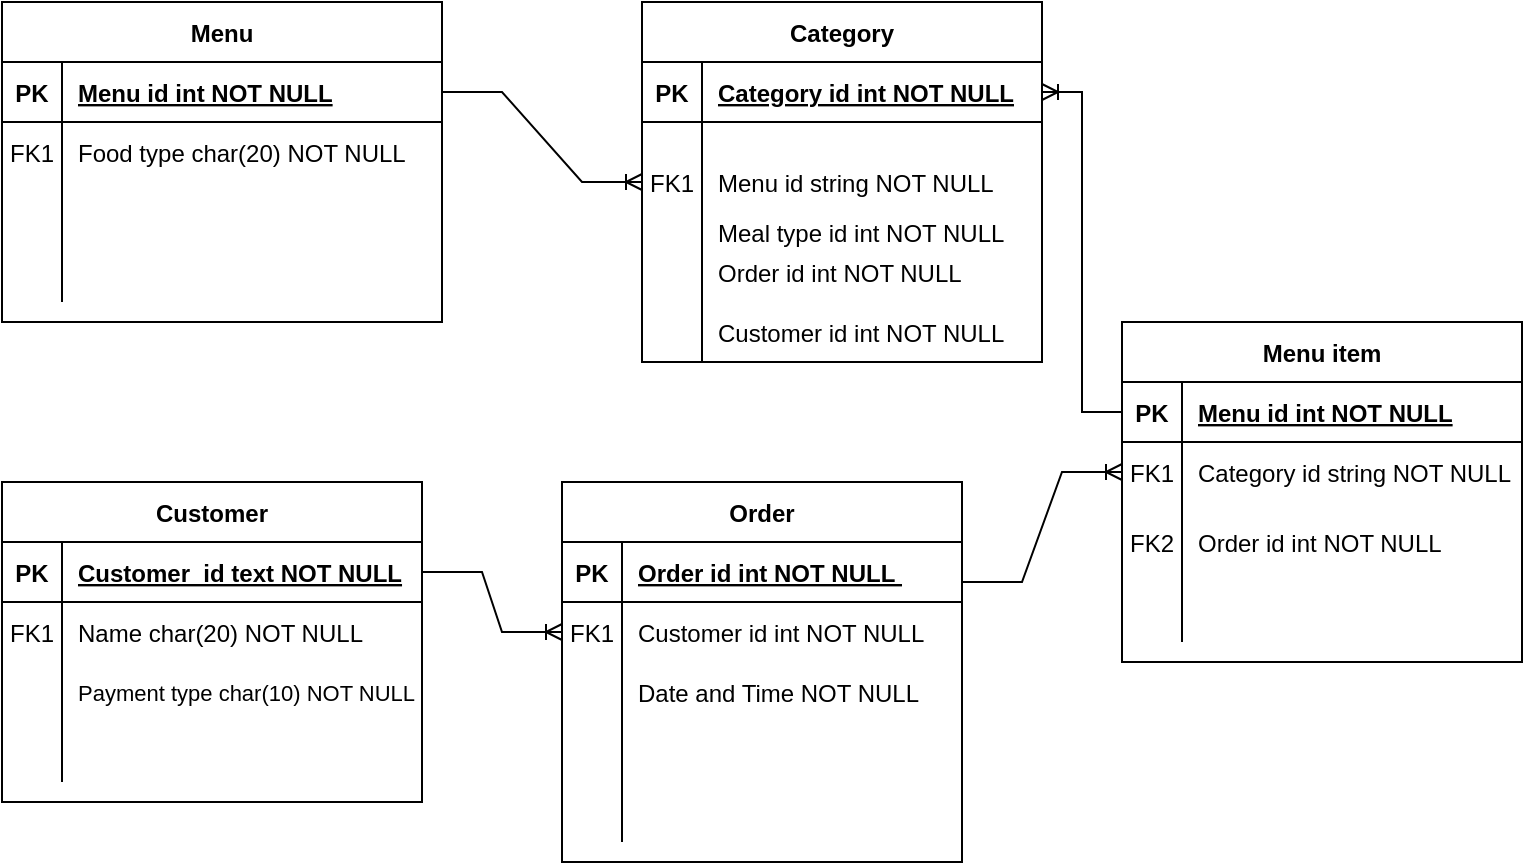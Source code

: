 <mxfile version="15.8.7" type="device"><diagram id="lomjesUdzWxQ1BBJU-I8" name="Page-1"><mxGraphModel dx="566" dy="668" grid="1" gridSize="10" guides="1" tooltips="1" connect="1" arrows="1" fold="1" page="1" pageScale="1" pageWidth="850" pageHeight="1100" math="0" shadow="0"><root><mxCell id="0"/><mxCell id="1" parent="0"/><mxCell id="KJ9oGjpsFPdn4-ex_dcp-5" value="Menu" style="shape=table;startSize=30;container=1;collapsible=1;childLayout=tableLayout;fixedRows=1;rowLines=0;fontStyle=1;align=center;resizeLast=1;" parent="1" vertex="1"><mxGeometry x="80" y="80" width="220" height="160" as="geometry"/></mxCell><mxCell id="KJ9oGjpsFPdn4-ex_dcp-6" value="" style="shape=partialRectangle;collapsible=0;dropTarget=0;pointerEvents=0;fillColor=none;top=0;left=0;bottom=1;right=0;points=[[0,0.5],[1,0.5]];portConstraint=eastwest;" parent="KJ9oGjpsFPdn4-ex_dcp-5" vertex="1"><mxGeometry y="30" width="220" height="30" as="geometry"/></mxCell><mxCell id="KJ9oGjpsFPdn4-ex_dcp-7" value="PK" style="shape=partialRectangle;connectable=0;fillColor=none;top=0;left=0;bottom=0;right=0;fontStyle=1;overflow=hidden;" parent="KJ9oGjpsFPdn4-ex_dcp-6" vertex="1"><mxGeometry width="30" height="30" as="geometry"><mxRectangle width="30" height="30" as="alternateBounds"/></mxGeometry></mxCell><mxCell id="KJ9oGjpsFPdn4-ex_dcp-8" value="Menu id int NOT NULL" style="shape=partialRectangle;connectable=0;fillColor=none;top=0;left=0;bottom=0;right=0;align=left;spacingLeft=6;fontStyle=5;overflow=hidden;" parent="KJ9oGjpsFPdn4-ex_dcp-6" vertex="1"><mxGeometry x="30" width="190" height="30" as="geometry"><mxRectangle width="190" height="30" as="alternateBounds"/></mxGeometry></mxCell><mxCell id="KJ9oGjpsFPdn4-ex_dcp-9" value="" style="shape=partialRectangle;collapsible=0;dropTarget=0;pointerEvents=0;fillColor=none;top=0;left=0;bottom=0;right=0;points=[[0,0.5],[1,0.5]];portConstraint=eastwest;" parent="KJ9oGjpsFPdn4-ex_dcp-5" vertex="1"><mxGeometry y="60" width="220" height="30" as="geometry"/></mxCell><mxCell id="KJ9oGjpsFPdn4-ex_dcp-10" value="FK1" style="shape=partialRectangle;connectable=0;fillColor=none;top=0;left=0;bottom=0;right=0;editable=1;overflow=hidden;" parent="KJ9oGjpsFPdn4-ex_dcp-9" vertex="1"><mxGeometry width="30" height="30" as="geometry"><mxRectangle width="30" height="30" as="alternateBounds"/></mxGeometry></mxCell><mxCell id="KJ9oGjpsFPdn4-ex_dcp-11" value="Food type char(20) NOT NULL" style="shape=partialRectangle;connectable=0;fillColor=none;top=0;left=0;bottom=0;right=0;align=left;spacingLeft=6;overflow=hidden;" parent="KJ9oGjpsFPdn4-ex_dcp-9" vertex="1"><mxGeometry x="30" width="190" height="30" as="geometry"><mxRectangle width="190" height="30" as="alternateBounds"/></mxGeometry></mxCell><mxCell id="KJ9oGjpsFPdn4-ex_dcp-12" value="" style="shape=partialRectangle;collapsible=0;dropTarget=0;pointerEvents=0;fillColor=none;top=0;left=0;bottom=0;right=0;points=[[0,0.5],[1,0.5]];portConstraint=eastwest;" parent="KJ9oGjpsFPdn4-ex_dcp-5" vertex="1"><mxGeometry y="90" width="220" height="30" as="geometry"/></mxCell><mxCell id="KJ9oGjpsFPdn4-ex_dcp-13" value="" style="shape=partialRectangle;connectable=0;fillColor=none;top=0;left=0;bottom=0;right=0;editable=1;overflow=hidden;" parent="KJ9oGjpsFPdn4-ex_dcp-12" vertex="1"><mxGeometry width="30" height="30" as="geometry"><mxRectangle width="30" height="30" as="alternateBounds"/></mxGeometry></mxCell><mxCell id="KJ9oGjpsFPdn4-ex_dcp-14" value="" style="shape=partialRectangle;connectable=0;fillColor=none;top=0;left=0;bottom=0;right=0;align=left;spacingLeft=6;overflow=hidden;" parent="KJ9oGjpsFPdn4-ex_dcp-12" vertex="1"><mxGeometry x="30" width="190" height="30" as="geometry"><mxRectangle width="190" height="30" as="alternateBounds"/></mxGeometry></mxCell><mxCell id="KJ9oGjpsFPdn4-ex_dcp-15" value="" style="shape=partialRectangle;collapsible=0;dropTarget=0;pointerEvents=0;fillColor=none;top=0;left=0;bottom=0;right=0;points=[[0,0.5],[1,0.5]];portConstraint=eastwest;" parent="KJ9oGjpsFPdn4-ex_dcp-5" vertex="1"><mxGeometry y="120" width="220" height="30" as="geometry"/></mxCell><mxCell id="KJ9oGjpsFPdn4-ex_dcp-16" value="" style="shape=partialRectangle;connectable=0;fillColor=none;top=0;left=0;bottom=0;right=0;editable=1;overflow=hidden;" parent="KJ9oGjpsFPdn4-ex_dcp-15" vertex="1"><mxGeometry width="30" height="30" as="geometry"><mxRectangle width="30" height="30" as="alternateBounds"/></mxGeometry></mxCell><mxCell id="KJ9oGjpsFPdn4-ex_dcp-17" value="" style="shape=partialRectangle;connectable=0;fillColor=none;top=0;left=0;bottom=0;right=0;align=left;spacingLeft=6;overflow=hidden;" parent="KJ9oGjpsFPdn4-ex_dcp-15" vertex="1"><mxGeometry x="30" width="190" height="30" as="geometry"><mxRectangle width="190" height="30" as="alternateBounds"/></mxGeometry></mxCell><mxCell id="KJ9oGjpsFPdn4-ex_dcp-32" value="Order" style="shape=table;startSize=30;container=1;collapsible=1;childLayout=tableLayout;fixedRows=1;rowLines=0;fontStyle=1;align=center;resizeLast=1;" parent="1" vertex="1"><mxGeometry x="360" y="320" width="200" height="190" as="geometry"/></mxCell><mxCell id="KJ9oGjpsFPdn4-ex_dcp-33" value="" style="shape=partialRectangle;collapsible=0;dropTarget=0;pointerEvents=0;fillColor=none;top=0;left=0;bottom=1;right=0;points=[[0,0.5],[1,0.5]];portConstraint=eastwest;" parent="KJ9oGjpsFPdn4-ex_dcp-32" vertex="1"><mxGeometry y="30" width="200" height="30" as="geometry"/></mxCell><mxCell id="KJ9oGjpsFPdn4-ex_dcp-34" value="PK" style="shape=partialRectangle;connectable=0;fillColor=none;top=0;left=0;bottom=0;right=0;fontStyle=1;overflow=hidden;" parent="KJ9oGjpsFPdn4-ex_dcp-33" vertex="1"><mxGeometry width="30" height="30" as="geometry"><mxRectangle width="30" height="30" as="alternateBounds"/></mxGeometry></mxCell><mxCell id="KJ9oGjpsFPdn4-ex_dcp-35" value="Order id int NOT NULL " style="shape=partialRectangle;connectable=0;fillColor=none;top=0;left=0;bottom=0;right=0;align=left;spacingLeft=6;fontStyle=5;overflow=hidden;" parent="KJ9oGjpsFPdn4-ex_dcp-33" vertex="1"><mxGeometry x="30" width="170" height="30" as="geometry"><mxRectangle width="170" height="30" as="alternateBounds"/></mxGeometry></mxCell><mxCell id="rY0iXeK-YJO8eAdxOKYe-46" value="" style="shape=partialRectangle;collapsible=0;dropTarget=0;pointerEvents=0;fillColor=none;top=0;left=0;bottom=0;right=0;points=[[0,0.5],[1,0.5]];portConstraint=eastwest;" vertex="1" parent="KJ9oGjpsFPdn4-ex_dcp-32"><mxGeometry y="60" width="200" height="30" as="geometry"/></mxCell><mxCell id="rY0iXeK-YJO8eAdxOKYe-47" value="FK1" style="shape=partialRectangle;connectable=0;fillColor=none;top=0;left=0;bottom=0;right=0;editable=1;overflow=hidden;" vertex="1" parent="rY0iXeK-YJO8eAdxOKYe-46"><mxGeometry width="30" height="30" as="geometry"><mxRectangle width="30" height="30" as="alternateBounds"/></mxGeometry></mxCell><mxCell id="rY0iXeK-YJO8eAdxOKYe-48" value="Customer id int NOT NULL" style="shape=partialRectangle;connectable=0;fillColor=none;top=0;left=0;bottom=0;right=0;align=left;spacingLeft=6;overflow=hidden;" vertex="1" parent="rY0iXeK-YJO8eAdxOKYe-46"><mxGeometry x="30" width="170" height="30" as="geometry"><mxRectangle width="170" height="30" as="alternateBounds"/></mxGeometry></mxCell><mxCell id="KJ9oGjpsFPdn4-ex_dcp-39" value="" style="shape=partialRectangle;collapsible=0;dropTarget=0;pointerEvents=0;fillColor=none;top=0;left=0;bottom=0;right=0;points=[[0,0.5],[1,0.5]];portConstraint=eastwest;" parent="KJ9oGjpsFPdn4-ex_dcp-32" vertex="1"><mxGeometry y="90" width="200" height="30" as="geometry"/></mxCell><mxCell id="KJ9oGjpsFPdn4-ex_dcp-40" value="" style="shape=partialRectangle;connectable=0;fillColor=none;top=0;left=0;bottom=0;right=0;editable=1;overflow=hidden;" parent="KJ9oGjpsFPdn4-ex_dcp-39" vertex="1"><mxGeometry width="30" height="30" as="geometry"><mxRectangle width="30" height="30" as="alternateBounds"/></mxGeometry></mxCell><mxCell id="KJ9oGjpsFPdn4-ex_dcp-41" value="Date and Time NOT NULL" style="shape=partialRectangle;connectable=0;fillColor=none;top=0;left=0;bottom=0;right=0;align=left;spacingLeft=6;overflow=hidden;" parent="KJ9oGjpsFPdn4-ex_dcp-39" vertex="1"><mxGeometry x="30" width="170" height="30" as="geometry"><mxRectangle width="170" height="30" as="alternateBounds"/></mxGeometry></mxCell><mxCell id="KJ9oGjpsFPdn4-ex_dcp-36" value="" style="shape=partialRectangle;collapsible=0;dropTarget=0;pointerEvents=0;fillColor=none;top=0;left=0;bottom=0;right=0;points=[[0,0.5],[1,0.5]];portConstraint=eastwest;" parent="KJ9oGjpsFPdn4-ex_dcp-32" vertex="1"><mxGeometry y="120" width="200" height="30" as="geometry"/></mxCell><mxCell id="KJ9oGjpsFPdn4-ex_dcp-37" value="" style="shape=partialRectangle;connectable=0;fillColor=none;top=0;left=0;bottom=0;right=0;editable=1;overflow=hidden;" parent="KJ9oGjpsFPdn4-ex_dcp-36" vertex="1"><mxGeometry width="30" height="30" as="geometry"><mxRectangle width="30" height="30" as="alternateBounds"/></mxGeometry></mxCell><mxCell id="KJ9oGjpsFPdn4-ex_dcp-38" value="" style="shape=partialRectangle;connectable=0;fillColor=none;top=0;left=0;bottom=0;right=0;align=left;spacingLeft=6;overflow=hidden;" parent="KJ9oGjpsFPdn4-ex_dcp-36" vertex="1"><mxGeometry x="30" width="170" height="30" as="geometry"><mxRectangle width="170" height="30" as="alternateBounds"/></mxGeometry></mxCell><mxCell id="KJ9oGjpsFPdn4-ex_dcp-42" value="" style="shape=partialRectangle;collapsible=0;dropTarget=0;pointerEvents=0;fillColor=none;top=0;left=0;bottom=0;right=0;points=[[0,0.5],[1,0.5]];portConstraint=eastwest;" parent="KJ9oGjpsFPdn4-ex_dcp-32" vertex="1"><mxGeometry y="150" width="200" height="30" as="geometry"/></mxCell><mxCell id="KJ9oGjpsFPdn4-ex_dcp-43" value="" style="shape=partialRectangle;connectable=0;fillColor=none;top=0;left=0;bottom=0;right=0;editable=1;overflow=hidden;" parent="KJ9oGjpsFPdn4-ex_dcp-42" vertex="1"><mxGeometry width="30" height="30" as="geometry"><mxRectangle width="30" height="30" as="alternateBounds"/></mxGeometry></mxCell><mxCell id="KJ9oGjpsFPdn4-ex_dcp-44" value="" style="shape=partialRectangle;connectable=0;fillColor=none;top=0;left=0;bottom=0;right=0;align=left;spacingLeft=6;overflow=hidden;" parent="KJ9oGjpsFPdn4-ex_dcp-42" vertex="1"><mxGeometry x="30" width="170" height="30" as="geometry"><mxRectangle width="170" height="30" as="alternateBounds"/></mxGeometry></mxCell><mxCell id="rY0iXeK-YJO8eAdxOKYe-2" value="Category" style="shape=table;startSize=30;container=1;collapsible=1;childLayout=tableLayout;fixedRows=1;rowLines=0;fontStyle=1;align=center;resizeLast=1;" vertex="1" parent="1"><mxGeometry x="400" y="80" width="200" height="180" as="geometry"/></mxCell><mxCell id="rY0iXeK-YJO8eAdxOKYe-3" value="" style="shape=partialRectangle;collapsible=0;dropTarget=0;pointerEvents=0;fillColor=none;top=0;left=0;bottom=1;right=0;points=[[0,0.5],[1,0.5]];portConstraint=eastwest;" vertex="1" parent="rY0iXeK-YJO8eAdxOKYe-2"><mxGeometry y="30" width="200" height="30" as="geometry"/></mxCell><mxCell id="rY0iXeK-YJO8eAdxOKYe-4" value="PK" style="shape=partialRectangle;connectable=0;fillColor=none;top=0;left=0;bottom=0;right=0;fontStyle=1;overflow=hidden;" vertex="1" parent="rY0iXeK-YJO8eAdxOKYe-3"><mxGeometry width="30" height="30" as="geometry"><mxRectangle width="30" height="30" as="alternateBounds"/></mxGeometry></mxCell><mxCell id="rY0iXeK-YJO8eAdxOKYe-5" value="Category id int NOT NULL" style="shape=partialRectangle;connectable=0;fillColor=none;top=0;left=0;bottom=0;right=0;align=left;spacingLeft=6;fontStyle=5;overflow=hidden;" vertex="1" parent="rY0iXeK-YJO8eAdxOKYe-3"><mxGeometry x="30" width="170" height="30" as="geometry"><mxRectangle width="170" height="30" as="alternateBounds"/></mxGeometry></mxCell><mxCell id="rY0iXeK-YJO8eAdxOKYe-6" value="" style="shape=partialRectangle;collapsible=0;dropTarget=0;pointerEvents=0;fillColor=none;top=0;left=0;bottom=0;right=0;points=[[0,0.5],[1,0.5]];portConstraint=eastwest;" vertex="1" parent="rY0iXeK-YJO8eAdxOKYe-2"><mxGeometry y="60" width="200" height="60" as="geometry"/></mxCell><mxCell id="rY0iXeK-YJO8eAdxOKYe-7" value="FK1" style="shape=partialRectangle;connectable=0;fillColor=none;top=0;left=0;bottom=0;right=0;editable=1;overflow=hidden;" vertex="1" parent="rY0iXeK-YJO8eAdxOKYe-6"><mxGeometry width="30" height="60" as="geometry"><mxRectangle width="30" height="60" as="alternateBounds"/></mxGeometry></mxCell><mxCell id="rY0iXeK-YJO8eAdxOKYe-8" value="Menu id string NOT NULL" style="shape=partialRectangle;connectable=0;fillColor=none;top=0;left=0;bottom=0;right=0;align=left;spacingLeft=6;overflow=hidden;" vertex="1" parent="rY0iXeK-YJO8eAdxOKYe-6"><mxGeometry x="30" width="170" height="60" as="geometry"><mxRectangle width="170" height="60" as="alternateBounds"/></mxGeometry></mxCell><mxCell id="rY0iXeK-YJO8eAdxOKYe-12" value="" style="shape=partialRectangle;collapsible=0;dropTarget=0;pointerEvents=0;fillColor=none;top=0;left=0;bottom=0;right=0;points=[[0,0.5],[1,0.5]];portConstraint=eastwest;" vertex="1" parent="rY0iXeK-YJO8eAdxOKYe-2"><mxGeometry y="120" width="200" height="30" as="geometry"/></mxCell><mxCell id="rY0iXeK-YJO8eAdxOKYe-13" value="" style="shape=partialRectangle;connectable=0;fillColor=none;top=0;left=0;bottom=0;right=0;editable=1;overflow=hidden;" vertex="1" parent="rY0iXeK-YJO8eAdxOKYe-12"><mxGeometry width="30" height="30" as="geometry"><mxRectangle width="30" height="30" as="alternateBounds"/></mxGeometry></mxCell><mxCell id="rY0iXeK-YJO8eAdxOKYe-14" value="Order id int NOT NULL" style="shape=partialRectangle;connectable=0;fillColor=none;top=0;left=0;bottom=0;right=0;align=left;spacingLeft=6;overflow=hidden;" vertex="1" parent="rY0iXeK-YJO8eAdxOKYe-12"><mxGeometry x="30" width="170" height="30" as="geometry"><mxRectangle width="170" height="30" as="alternateBounds"/></mxGeometry></mxCell><mxCell id="rY0iXeK-YJO8eAdxOKYe-9" value="" style="shape=partialRectangle;collapsible=0;dropTarget=0;pointerEvents=0;fillColor=none;top=0;left=0;bottom=0;right=0;points=[[0,0.5],[1,0.5]];portConstraint=eastwest;" vertex="1" parent="rY0iXeK-YJO8eAdxOKYe-2"><mxGeometry y="150" width="200" height="30" as="geometry"/></mxCell><mxCell id="rY0iXeK-YJO8eAdxOKYe-10" value="" style="shape=partialRectangle;connectable=0;fillColor=none;top=0;left=0;bottom=0;right=0;editable=1;overflow=hidden;" vertex="1" parent="rY0iXeK-YJO8eAdxOKYe-9"><mxGeometry width="30" height="30" as="geometry"><mxRectangle width="30" height="30" as="alternateBounds"/></mxGeometry></mxCell><mxCell id="rY0iXeK-YJO8eAdxOKYe-11" value="Customer id int NOT NULL" style="shape=partialRectangle;connectable=0;fillColor=none;top=0;left=0;bottom=0;right=0;align=left;spacingLeft=6;overflow=hidden;" vertex="1" parent="rY0iXeK-YJO8eAdxOKYe-9"><mxGeometry x="30" width="170" height="30" as="geometry"><mxRectangle width="170" height="30" as="alternateBounds"/></mxGeometry></mxCell><mxCell id="rY0iXeK-YJO8eAdxOKYe-28" value="Customer" style="shape=table;startSize=30;container=1;collapsible=1;childLayout=tableLayout;fixedRows=1;rowLines=0;fontStyle=1;align=center;resizeLast=1;" vertex="1" parent="1"><mxGeometry x="80" y="320" width="210" height="160" as="geometry"/></mxCell><mxCell id="rY0iXeK-YJO8eAdxOKYe-29" value="" style="shape=partialRectangle;collapsible=0;dropTarget=0;pointerEvents=0;fillColor=none;top=0;left=0;bottom=1;right=0;points=[[0,0.5],[1,0.5]];portConstraint=eastwest;" vertex="1" parent="rY0iXeK-YJO8eAdxOKYe-28"><mxGeometry y="30" width="210" height="30" as="geometry"/></mxCell><mxCell id="rY0iXeK-YJO8eAdxOKYe-30" value="PK" style="shape=partialRectangle;connectable=0;fillColor=none;top=0;left=0;bottom=0;right=0;fontStyle=1;overflow=hidden;" vertex="1" parent="rY0iXeK-YJO8eAdxOKYe-29"><mxGeometry width="30" height="30" as="geometry"><mxRectangle width="30" height="30" as="alternateBounds"/></mxGeometry></mxCell><mxCell id="rY0iXeK-YJO8eAdxOKYe-31" value="Customer_id text NOT NULL" style="shape=partialRectangle;connectable=0;fillColor=none;top=0;left=0;bottom=0;right=0;align=left;spacingLeft=6;fontStyle=5;overflow=hidden;" vertex="1" parent="rY0iXeK-YJO8eAdxOKYe-29"><mxGeometry x="30" width="180" height="30" as="geometry"><mxRectangle width="180" height="30" as="alternateBounds"/></mxGeometry></mxCell><mxCell id="rY0iXeK-YJO8eAdxOKYe-32" value="" style="shape=partialRectangle;collapsible=0;dropTarget=0;pointerEvents=0;fillColor=none;top=0;left=0;bottom=0;right=0;points=[[0,0.5],[1,0.5]];portConstraint=eastwest;" vertex="1" parent="rY0iXeK-YJO8eAdxOKYe-28"><mxGeometry y="60" width="210" height="30" as="geometry"/></mxCell><mxCell id="rY0iXeK-YJO8eAdxOKYe-33" value="FK1" style="shape=partialRectangle;connectable=0;fillColor=none;top=0;left=0;bottom=0;right=0;editable=1;overflow=hidden;" vertex="1" parent="rY0iXeK-YJO8eAdxOKYe-32"><mxGeometry width="30" height="30" as="geometry"><mxRectangle width="30" height="30" as="alternateBounds"/></mxGeometry></mxCell><mxCell id="rY0iXeK-YJO8eAdxOKYe-34" value="Name char(20) NOT NULL" style="shape=partialRectangle;connectable=0;fillColor=none;top=0;left=0;bottom=0;right=0;align=left;spacingLeft=6;overflow=hidden;" vertex="1" parent="rY0iXeK-YJO8eAdxOKYe-32"><mxGeometry x="30" width="180" height="30" as="geometry"><mxRectangle width="180" height="30" as="alternateBounds"/></mxGeometry></mxCell><mxCell id="rY0iXeK-YJO8eAdxOKYe-35" value="" style="shape=partialRectangle;collapsible=0;dropTarget=0;pointerEvents=0;fillColor=none;top=0;left=0;bottom=0;right=0;points=[[0,0.5],[1,0.5]];portConstraint=eastwest;" vertex="1" parent="rY0iXeK-YJO8eAdxOKYe-28"><mxGeometry y="90" width="210" height="30" as="geometry"/></mxCell><mxCell id="rY0iXeK-YJO8eAdxOKYe-36" value="" style="shape=partialRectangle;connectable=0;fillColor=none;top=0;left=0;bottom=0;right=0;editable=1;overflow=hidden;" vertex="1" parent="rY0iXeK-YJO8eAdxOKYe-35"><mxGeometry width="30" height="30" as="geometry"><mxRectangle width="30" height="30" as="alternateBounds"/></mxGeometry></mxCell><mxCell id="rY0iXeK-YJO8eAdxOKYe-37" value="Payment type char(10) NOT NULL" style="shape=partialRectangle;connectable=0;fillColor=none;top=0;left=0;bottom=0;right=0;align=left;spacingLeft=6;overflow=hidden;fontSize=11;" vertex="1" parent="rY0iXeK-YJO8eAdxOKYe-35"><mxGeometry x="30" width="180" height="30" as="geometry"><mxRectangle width="180" height="30" as="alternateBounds"/></mxGeometry></mxCell><mxCell id="rY0iXeK-YJO8eAdxOKYe-38" value="" style="shape=partialRectangle;collapsible=0;dropTarget=0;pointerEvents=0;fillColor=none;top=0;left=0;bottom=0;right=0;points=[[0,0.5],[1,0.5]];portConstraint=eastwest;" vertex="1" parent="rY0iXeK-YJO8eAdxOKYe-28"><mxGeometry y="120" width="210" height="30" as="geometry"/></mxCell><mxCell id="rY0iXeK-YJO8eAdxOKYe-39" value="" style="shape=partialRectangle;connectable=0;fillColor=none;top=0;left=0;bottom=0;right=0;editable=1;overflow=hidden;" vertex="1" parent="rY0iXeK-YJO8eAdxOKYe-38"><mxGeometry width="30" height="30" as="geometry"><mxRectangle width="30" height="30" as="alternateBounds"/></mxGeometry></mxCell><mxCell id="rY0iXeK-YJO8eAdxOKYe-40" value="" style="shape=partialRectangle;connectable=0;fillColor=none;top=0;left=0;bottom=0;right=0;align=left;spacingLeft=6;overflow=hidden;" vertex="1" parent="rY0iXeK-YJO8eAdxOKYe-38"><mxGeometry x="30" width="180" height="30" as="geometry"><mxRectangle width="180" height="30" as="alternateBounds"/></mxGeometry></mxCell><mxCell id="rY0iXeK-YJO8eAdxOKYe-41" value="Meal type id int NOT NULL" style="shape=partialRectangle;connectable=0;fillColor=none;top=0;left=0;bottom=0;right=0;align=left;spacingLeft=6;overflow=hidden;" vertex="1" parent="1"><mxGeometry x="430" y="180" width="210" height="30" as="geometry"><mxRectangle width="210" height="30" as="alternateBounds"/></mxGeometry></mxCell><mxCell id="rY0iXeK-YJO8eAdxOKYe-50" value="Menu item" style="shape=table;startSize=30;container=1;collapsible=1;childLayout=tableLayout;fixedRows=1;rowLines=0;fontStyle=1;align=center;resizeLast=1;" vertex="1" parent="1"><mxGeometry x="640" y="240" width="200" height="170" as="geometry"/></mxCell><mxCell id="rY0iXeK-YJO8eAdxOKYe-51" value="" style="shape=partialRectangle;collapsible=0;dropTarget=0;pointerEvents=0;fillColor=none;top=0;left=0;bottom=1;right=0;points=[[0,0.5],[1,0.5]];portConstraint=eastwest;" vertex="1" parent="rY0iXeK-YJO8eAdxOKYe-50"><mxGeometry y="30" width="200" height="30" as="geometry"/></mxCell><mxCell id="rY0iXeK-YJO8eAdxOKYe-52" value="PK" style="shape=partialRectangle;connectable=0;fillColor=none;top=0;left=0;bottom=0;right=0;fontStyle=1;overflow=hidden;" vertex="1" parent="rY0iXeK-YJO8eAdxOKYe-51"><mxGeometry width="30" height="30" as="geometry"><mxRectangle width="30" height="30" as="alternateBounds"/></mxGeometry></mxCell><mxCell id="rY0iXeK-YJO8eAdxOKYe-53" value="Menu id int NOT NULL" style="shape=partialRectangle;connectable=0;fillColor=none;top=0;left=0;bottom=0;right=0;align=left;spacingLeft=6;fontStyle=5;overflow=hidden;" vertex="1" parent="rY0iXeK-YJO8eAdxOKYe-51"><mxGeometry x="30" width="170" height="30" as="geometry"><mxRectangle width="170" height="30" as="alternateBounds"/></mxGeometry></mxCell><mxCell id="rY0iXeK-YJO8eAdxOKYe-60" value="" style="shape=partialRectangle;collapsible=0;dropTarget=0;pointerEvents=0;fillColor=none;top=0;left=0;bottom=0;right=0;points=[[0,0.5],[1,0.5]];portConstraint=eastwest;" vertex="1" parent="rY0iXeK-YJO8eAdxOKYe-50"><mxGeometry y="60" width="200" height="30" as="geometry"/></mxCell><mxCell id="rY0iXeK-YJO8eAdxOKYe-61" value="FK1" style="shape=partialRectangle;connectable=0;fillColor=none;top=0;left=0;bottom=0;right=0;editable=1;overflow=hidden;" vertex="1" parent="rY0iXeK-YJO8eAdxOKYe-60"><mxGeometry width="30" height="30" as="geometry"><mxRectangle width="30" height="30" as="alternateBounds"/></mxGeometry></mxCell><mxCell id="rY0iXeK-YJO8eAdxOKYe-62" value="Category id string NOT NULL" style="shape=partialRectangle;connectable=0;fillColor=none;top=0;left=0;bottom=0;right=0;align=left;spacingLeft=6;overflow=hidden;" vertex="1" parent="rY0iXeK-YJO8eAdxOKYe-60"><mxGeometry x="30" width="170" height="30" as="geometry"><mxRectangle width="170" height="30" as="alternateBounds"/></mxGeometry></mxCell><mxCell id="rY0iXeK-YJO8eAdxOKYe-54" value="" style="shape=partialRectangle;collapsible=0;dropTarget=0;pointerEvents=0;fillColor=none;top=0;left=0;bottom=0;right=0;points=[[0,0.5],[1,0.5]];portConstraint=eastwest;" vertex="1" parent="rY0iXeK-YJO8eAdxOKYe-50"><mxGeometry y="90" width="200" height="40" as="geometry"/></mxCell><mxCell id="rY0iXeK-YJO8eAdxOKYe-55" value="FK2" style="shape=partialRectangle;connectable=0;fillColor=none;top=0;left=0;bottom=0;right=0;editable=1;overflow=hidden;" vertex="1" parent="rY0iXeK-YJO8eAdxOKYe-54"><mxGeometry width="30" height="40" as="geometry"><mxRectangle width="30" height="40" as="alternateBounds"/></mxGeometry></mxCell><mxCell id="rY0iXeK-YJO8eAdxOKYe-56" value="Order id int NOT NULL" style="shape=partialRectangle;connectable=0;fillColor=none;top=0;left=0;bottom=0;right=0;align=left;spacingLeft=6;overflow=hidden;" vertex="1" parent="rY0iXeK-YJO8eAdxOKYe-54"><mxGeometry x="30" width="170" height="40" as="geometry"><mxRectangle width="170" height="40" as="alternateBounds"/></mxGeometry></mxCell><mxCell id="rY0iXeK-YJO8eAdxOKYe-63" value="" style="shape=partialRectangle;collapsible=0;dropTarget=0;pointerEvents=0;fillColor=none;top=0;left=0;bottom=0;right=0;points=[[0,0.5],[1,0.5]];portConstraint=eastwest;" vertex="1" parent="rY0iXeK-YJO8eAdxOKYe-50"><mxGeometry y="130" width="200" height="30" as="geometry"/></mxCell><mxCell id="rY0iXeK-YJO8eAdxOKYe-64" value="" style="shape=partialRectangle;connectable=0;fillColor=none;top=0;left=0;bottom=0;right=0;editable=1;overflow=hidden;" vertex="1" parent="rY0iXeK-YJO8eAdxOKYe-63"><mxGeometry width="30" height="30" as="geometry"><mxRectangle width="30" height="30" as="alternateBounds"/></mxGeometry></mxCell><mxCell id="rY0iXeK-YJO8eAdxOKYe-65" value="" style="shape=partialRectangle;connectable=0;fillColor=none;top=0;left=0;bottom=0;right=0;align=left;spacingLeft=6;overflow=hidden;" vertex="1" parent="rY0iXeK-YJO8eAdxOKYe-63"><mxGeometry x="30" width="170" height="30" as="geometry"><mxRectangle width="170" height="30" as="alternateBounds"/></mxGeometry></mxCell><mxCell id="rY0iXeK-YJO8eAdxOKYe-75" value="" style="edgeStyle=entityRelationEdgeStyle;fontSize=12;html=1;endArrow=ERoneToMany;rounded=0;entryX=0;entryY=0.5;entryDx=0;entryDy=0;" edge="1" parent="1" target="rY0iXeK-YJO8eAdxOKYe-6"><mxGeometry width="100" height="100" relative="1" as="geometry"><mxPoint x="300" y="125" as="sourcePoint"/><mxPoint x="410" y="195" as="targetPoint"/></mxGeometry></mxCell><mxCell id="rY0iXeK-YJO8eAdxOKYe-76" value="" style="edgeStyle=entityRelationEdgeStyle;fontSize=12;html=1;endArrow=ERoneToMany;rounded=0;entryX=0;entryY=0.5;entryDx=0;entryDy=0;" edge="1" parent="1" target="rY0iXeK-YJO8eAdxOKYe-46"><mxGeometry width="100" height="100" relative="1" as="geometry"><mxPoint x="290" y="365" as="sourcePoint"/><mxPoint x="390" y="410" as="targetPoint"/></mxGeometry></mxCell><mxCell id="rY0iXeK-YJO8eAdxOKYe-77" value="" style="edgeStyle=entityRelationEdgeStyle;fontSize=12;html=1;endArrow=ERoneToMany;rounded=0;entryX=0;entryY=0.5;entryDx=0;entryDy=0;" edge="1" parent="1" target="rY0iXeK-YJO8eAdxOKYe-60"><mxGeometry width="100" height="100" relative="1" as="geometry"><mxPoint x="560" y="370" as="sourcePoint"/><mxPoint x="640" y="320" as="targetPoint"/></mxGeometry></mxCell><mxCell id="rY0iXeK-YJO8eAdxOKYe-78" value="" style="edgeStyle=elbowEdgeStyle;fontSize=12;html=1;endArrow=ERoneToMany;rounded=0;exitX=0;exitY=0.5;exitDx=0;exitDy=0;" edge="1" parent="1" source="rY0iXeK-YJO8eAdxOKYe-51"><mxGeometry width="100" height="100" relative="1" as="geometry"><mxPoint x="650" y="215" as="sourcePoint"/><mxPoint x="600" y="125" as="targetPoint"/><Array as="points"/></mxGeometry></mxCell></root></mxGraphModel></diagram></mxfile>